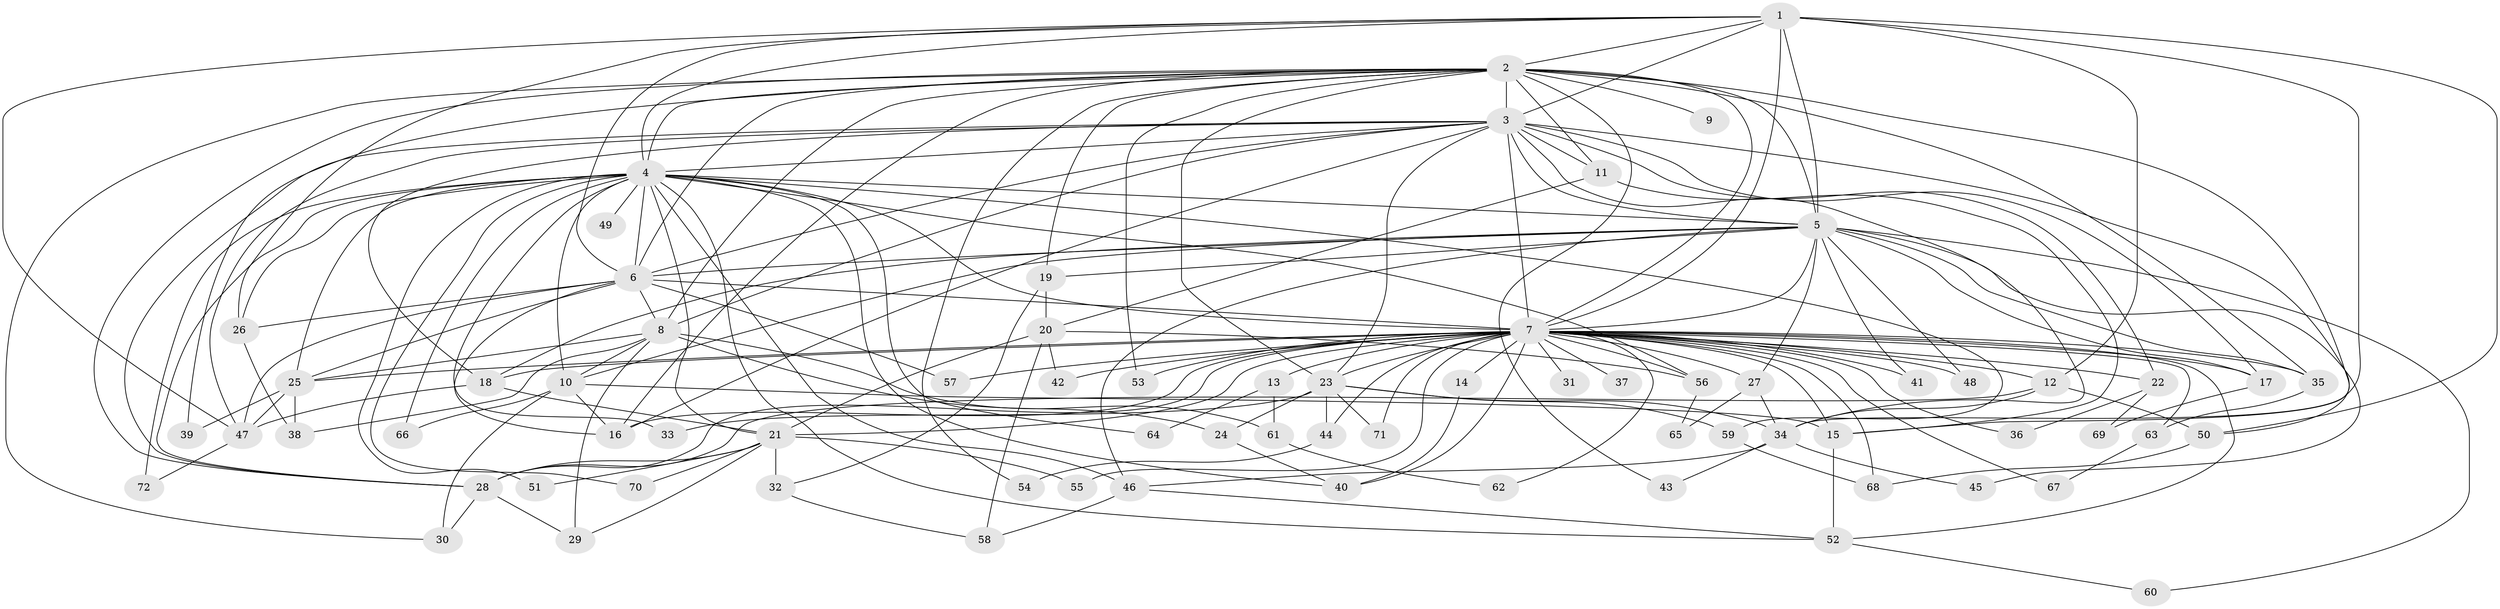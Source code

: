 // original degree distribution, {22: 0.006944444444444444, 28: 0.006944444444444444, 20: 0.006944444444444444, 30: 0.006944444444444444, 21: 0.013888888888888888, 18: 0.013888888888888888, 27: 0.013888888888888888, 7: 0.020833333333333332, 2: 0.4652777777777778, 6: 0.034722222222222224, 4: 0.11805555555555555, 3: 0.25, 5: 0.034722222222222224, 8: 0.006944444444444444}
// Generated by graph-tools (version 1.1) at 2025/34/03/09/25 02:34:47]
// undirected, 72 vertices, 183 edges
graph export_dot {
graph [start="1"]
  node [color=gray90,style=filled];
  1;
  2;
  3;
  4;
  5;
  6;
  7;
  8;
  9;
  10;
  11;
  12;
  13;
  14;
  15;
  16;
  17;
  18;
  19;
  20;
  21;
  22;
  23;
  24;
  25;
  26;
  27;
  28;
  29;
  30;
  31;
  32;
  33;
  34;
  35;
  36;
  37;
  38;
  39;
  40;
  41;
  42;
  43;
  44;
  45;
  46;
  47;
  48;
  49;
  50;
  51;
  52;
  53;
  54;
  55;
  56;
  57;
  58;
  59;
  60;
  61;
  62;
  63;
  64;
  65;
  66;
  67;
  68;
  69;
  70;
  71;
  72;
  1 -- 2 [weight=1.0];
  1 -- 3 [weight=2.0];
  1 -- 4 [weight=2.0];
  1 -- 5 [weight=1.0];
  1 -- 6 [weight=2.0];
  1 -- 7 [weight=5.0];
  1 -- 12 [weight=1.0];
  1 -- 26 [weight=1.0];
  1 -- 34 [weight=5.0];
  1 -- 47 [weight=1.0];
  1 -- 50 [weight=1.0];
  2 -- 3 [weight=3.0];
  2 -- 4 [weight=2.0];
  2 -- 5 [weight=1.0];
  2 -- 6 [weight=2.0];
  2 -- 7 [weight=3.0];
  2 -- 8 [weight=1.0];
  2 -- 9 [weight=1.0];
  2 -- 11 [weight=2.0];
  2 -- 15 [weight=1.0];
  2 -- 16 [weight=1.0];
  2 -- 19 [weight=1.0];
  2 -- 23 [weight=1.0];
  2 -- 28 [weight=1.0];
  2 -- 30 [weight=1.0];
  2 -- 35 [weight=1.0];
  2 -- 39 [weight=1.0];
  2 -- 43 [weight=1.0];
  2 -- 53 [weight=1.0];
  2 -- 54 [weight=1.0];
  3 -- 4 [weight=2.0];
  3 -- 5 [weight=2.0];
  3 -- 6 [weight=2.0];
  3 -- 7 [weight=18.0];
  3 -- 8 [weight=1.0];
  3 -- 11 [weight=1.0];
  3 -- 16 [weight=1.0];
  3 -- 17 [weight=2.0];
  3 -- 18 [weight=1.0];
  3 -- 22 [weight=1.0];
  3 -- 23 [weight=1.0];
  3 -- 28 [weight=1.0];
  3 -- 34 [weight=2.0];
  3 -- 47 [weight=1.0];
  3 -- 50 [weight=2.0];
  4 -- 5 [weight=1.0];
  4 -- 6 [weight=1.0];
  4 -- 7 [weight=4.0];
  4 -- 10 [weight=1.0];
  4 -- 21 [weight=1.0];
  4 -- 25 [weight=1.0];
  4 -- 26 [weight=1.0];
  4 -- 28 [weight=1.0];
  4 -- 33 [weight=1.0];
  4 -- 40 [weight=1.0];
  4 -- 46 [weight=1.0];
  4 -- 49 [weight=1.0];
  4 -- 51 [weight=1.0];
  4 -- 52 [weight=1.0];
  4 -- 56 [weight=2.0];
  4 -- 59 [weight=1.0];
  4 -- 64 [weight=1.0];
  4 -- 66 [weight=1.0];
  4 -- 70 [weight=1.0];
  4 -- 72 [weight=1.0];
  5 -- 6 [weight=2.0];
  5 -- 7 [weight=3.0];
  5 -- 10 [weight=1.0];
  5 -- 17 [weight=1.0];
  5 -- 18 [weight=1.0];
  5 -- 19 [weight=1.0];
  5 -- 27 [weight=1.0];
  5 -- 35 [weight=1.0];
  5 -- 41 [weight=1.0];
  5 -- 45 [weight=1.0];
  5 -- 46 [weight=1.0];
  5 -- 48 [weight=1.0];
  5 -- 60 [weight=1.0];
  6 -- 7 [weight=3.0];
  6 -- 8 [weight=1.0];
  6 -- 16 [weight=1.0];
  6 -- 25 [weight=1.0];
  6 -- 26 [weight=1.0];
  6 -- 47 [weight=2.0];
  6 -- 57 [weight=1.0];
  7 -- 12 [weight=2.0];
  7 -- 13 [weight=1.0];
  7 -- 14 [weight=1.0];
  7 -- 15 [weight=1.0];
  7 -- 16 [weight=1.0];
  7 -- 17 [weight=1.0];
  7 -- 18 [weight=2.0];
  7 -- 21 [weight=1.0];
  7 -- 22 [weight=1.0];
  7 -- 23 [weight=2.0];
  7 -- 25 [weight=1.0];
  7 -- 27 [weight=1.0];
  7 -- 28 [weight=1.0];
  7 -- 31 [weight=1.0];
  7 -- 35 [weight=4.0];
  7 -- 36 [weight=1.0];
  7 -- 37 [weight=2.0];
  7 -- 40 [weight=1.0];
  7 -- 41 [weight=1.0];
  7 -- 42 [weight=1.0];
  7 -- 44 [weight=1.0];
  7 -- 48 [weight=1.0];
  7 -- 52 [weight=1.0];
  7 -- 53 [weight=1.0];
  7 -- 55 [weight=1.0];
  7 -- 56 [weight=1.0];
  7 -- 57 [weight=2.0];
  7 -- 62 [weight=1.0];
  7 -- 63 [weight=1.0];
  7 -- 67 [weight=1.0];
  7 -- 68 [weight=2.0];
  7 -- 71 [weight=1.0];
  8 -- 10 [weight=1.0];
  8 -- 24 [weight=1.0];
  8 -- 25 [weight=1.0];
  8 -- 29 [weight=1.0];
  8 -- 38 [weight=1.0];
  8 -- 61 [weight=1.0];
  10 -- 15 [weight=1.0];
  10 -- 16 [weight=1.0];
  10 -- 30 [weight=1.0];
  10 -- 66 [weight=1.0];
  11 -- 15 [weight=1.0];
  11 -- 20 [weight=1.0];
  12 -- 28 [weight=1.0];
  12 -- 34 [weight=1.0];
  12 -- 50 [weight=3.0];
  13 -- 61 [weight=1.0];
  13 -- 64 [weight=1.0];
  14 -- 40 [weight=1.0];
  15 -- 52 [weight=1.0];
  17 -- 69 [weight=1.0];
  18 -- 21 [weight=1.0];
  18 -- 47 [weight=1.0];
  19 -- 20 [weight=1.0];
  19 -- 32 [weight=1.0];
  20 -- 21 [weight=2.0];
  20 -- 42 [weight=1.0];
  20 -- 56 [weight=1.0];
  20 -- 58 [weight=1.0];
  21 -- 28 [weight=1.0];
  21 -- 29 [weight=1.0];
  21 -- 32 [weight=2.0];
  21 -- 51 [weight=1.0];
  21 -- 55 [weight=1.0];
  21 -- 70 [weight=1.0];
  22 -- 36 [weight=1.0];
  22 -- 69 [weight=1.0];
  23 -- 24 [weight=1.0];
  23 -- 33 [weight=1.0];
  23 -- 34 [weight=1.0];
  23 -- 44 [weight=1.0];
  23 -- 59 [weight=1.0];
  23 -- 71 [weight=1.0];
  24 -- 40 [weight=1.0];
  25 -- 38 [weight=1.0];
  25 -- 39 [weight=1.0];
  25 -- 47 [weight=1.0];
  26 -- 38 [weight=1.0];
  27 -- 34 [weight=1.0];
  27 -- 65 [weight=1.0];
  28 -- 29 [weight=1.0];
  28 -- 30 [weight=1.0];
  32 -- 58 [weight=1.0];
  34 -- 43 [weight=1.0];
  34 -- 45 [weight=1.0];
  34 -- 46 [weight=1.0];
  35 -- 63 [weight=1.0];
  44 -- 54 [weight=1.0];
  46 -- 52 [weight=1.0];
  46 -- 58 [weight=1.0];
  47 -- 72 [weight=1.0];
  50 -- 68 [weight=1.0];
  52 -- 60 [weight=1.0];
  56 -- 65 [weight=1.0];
  59 -- 68 [weight=1.0];
  61 -- 62 [weight=1.0];
  63 -- 67 [weight=1.0];
}
